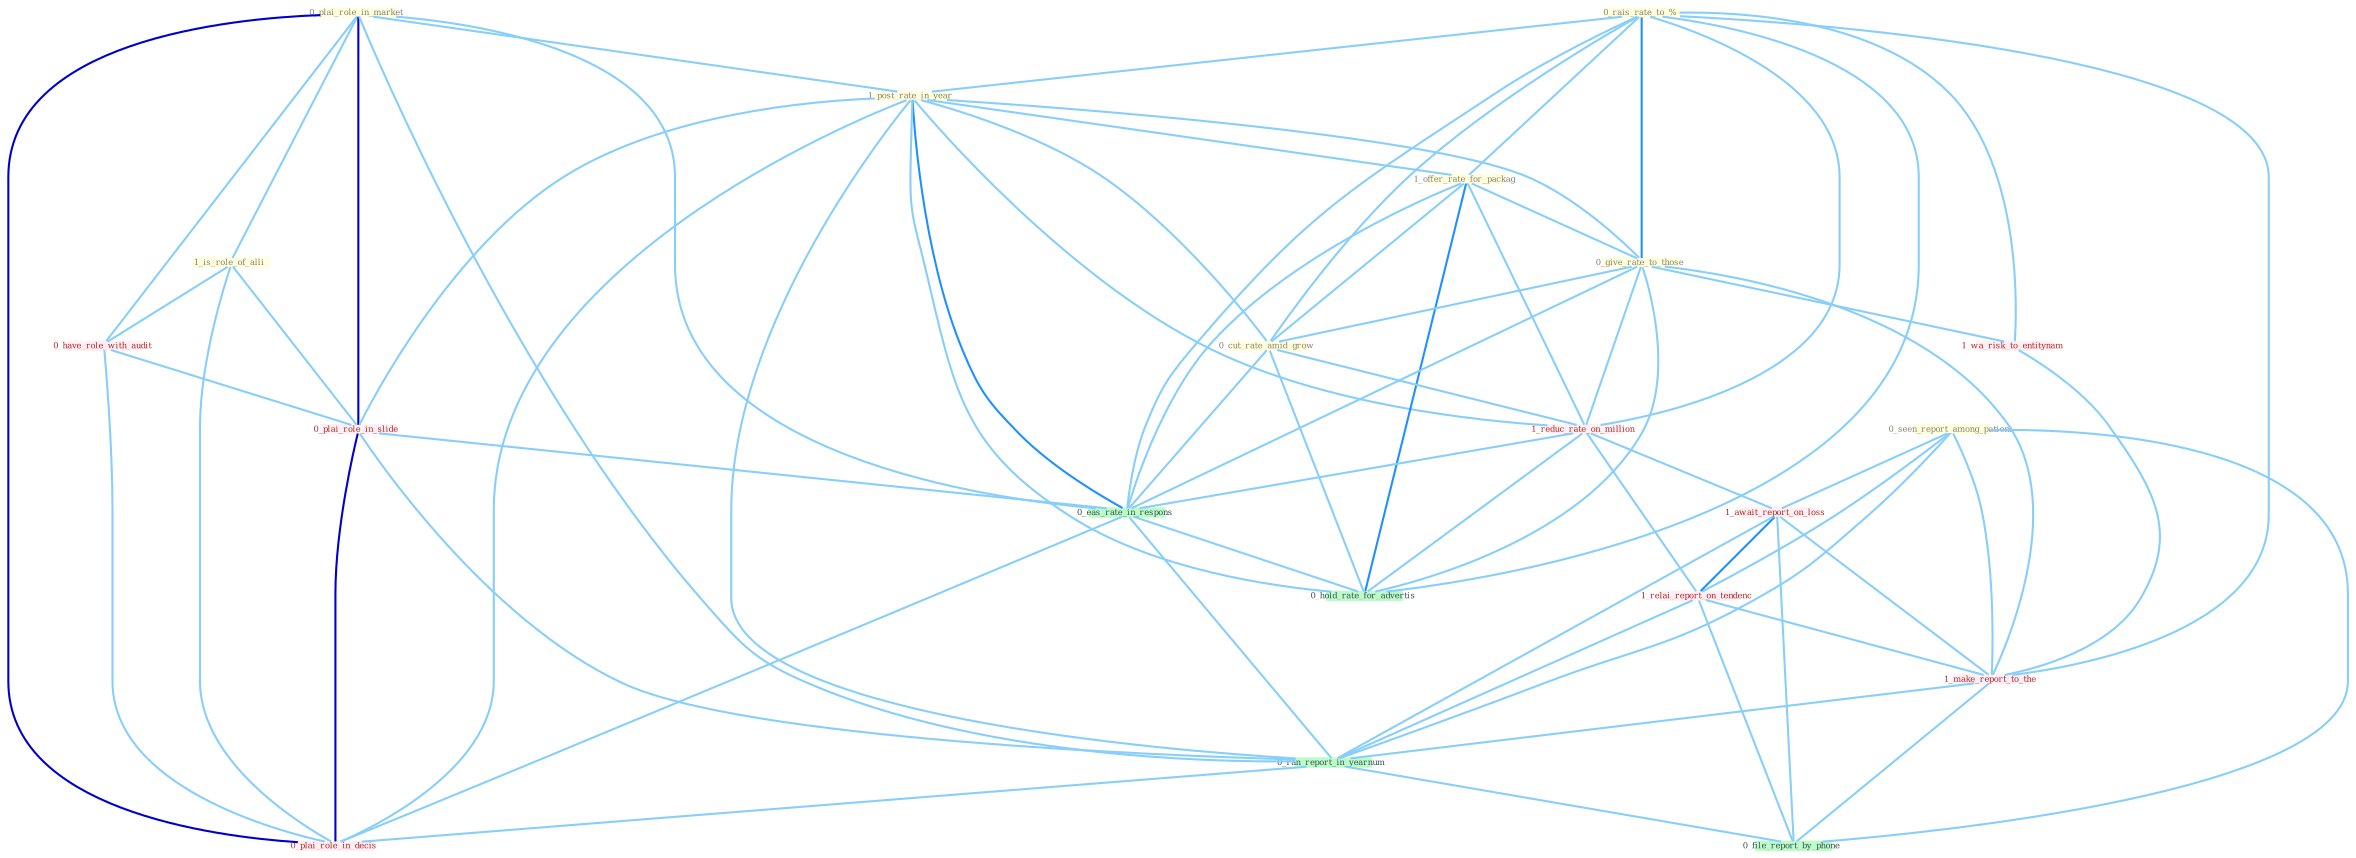 Graph G{ 
    node
    [shape=polygon,style=filled,width=.5,height=.06,color="#BDFCC9",fixedsize=true,fontsize=4,
    fontcolor="#2f4f4f"];
    {node
    [color="#ffffe0", fontcolor="#8b7d6b"] "0_rais_rate_to_% " "0_plai_role_in_market " "1_post_rate_in_year " "0_seen_report_among_patient " "1_offer_rate_for_packag " "1_is_role_of_alli " "0_give_rate_to_those " "0_cut_rate_amid_grow "}
{node [color="#fff0f5", fontcolor="#b22222"] "1_wa_risk_to_entitynam " "0_have_role_with_audit " "1_reduc_rate_on_million " "1_await_report_on_loss " "1_relai_report_on_tendenc " "0_plai_role_in_slide " "1_make_report_to_the " "0_plai_role_in_decis "}
edge [color="#B0E2FF"];

	"0_rais_rate_to_% " -- "1_post_rate_in_year " [w="1", color="#87cefa" ];
	"0_rais_rate_to_% " -- "1_offer_rate_for_packag " [w="1", color="#87cefa" ];
	"0_rais_rate_to_% " -- "0_give_rate_to_those " [w="2", color="#1e90ff" , len=0.8];
	"0_rais_rate_to_% " -- "0_cut_rate_amid_grow " [w="1", color="#87cefa" ];
	"0_rais_rate_to_% " -- "1_wa_risk_to_entitynam " [w="1", color="#87cefa" ];
	"0_rais_rate_to_% " -- "1_reduc_rate_on_million " [w="1", color="#87cefa" ];
	"0_rais_rate_to_% " -- "1_make_report_to_the " [w="1", color="#87cefa" ];
	"0_rais_rate_to_% " -- "0_eas_rate_in_respons " [w="1", color="#87cefa" ];
	"0_rais_rate_to_% " -- "0_hold_rate_for_advertis " [w="1", color="#87cefa" ];
	"0_plai_role_in_market " -- "1_post_rate_in_year " [w="1", color="#87cefa" ];
	"0_plai_role_in_market " -- "1_is_role_of_alli " [w="1", color="#87cefa" ];
	"0_plai_role_in_market " -- "0_have_role_with_audit " [w="1", color="#87cefa" ];
	"0_plai_role_in_market " -- "0_plai_role_in_slide " [w="3", color="#0000cd" , len=0.6];
	"0_plai_role_in_market " -- "0_eas_rate_in_respons " [w="1", color="#87cefa" ];
	"0_plai_role_in_market " -- "0_ran_report_in_yearnum " [w="1", color="#87cefa" ];
	"0_plai_role_in_market " -- "0_plai_role_in_decis " [w="3", color="#0000cd" , len=0.6];
	"1_post_rate_in_year " -- "1_offer_rate_for_packag " [w="1", color="#87cefa" ];
	"1_post_rate_in_year " -- "0_give_rate_to_those " [w="1", color="#87cefa" ];
	"1_post_rate_in_year " -- "0_cut_rate_amid_grow " [w="1", color="#87cefa" ];
	"1_post_rate_in_year " -- "1_reduc_rate_on_million " [w="1", color="#87cefa" ];
	"1_post_rate_in_year " -- "0_plai_role_in_slide " [w="1", color="#87cefa" ];
	"1_post_rate_in_year " -- "0_eas_rate_in_respons " [w="2", color="#1e90ff" , len=0.8];
	"1_post_rate_in_year " -- "0_ran_report_in_yearnum " [w="1", color="#87cefa" ];
	"1_post_rate_in_year " -- "0_plai_role_in_decis " [w="1", color="#87cefa" ];
	"1_post_rate_in_year " -- "0_hold_rate_for_advertis " [w="1", color="#87cefa" ];
	"0_seen_report_among_patient " -- "1_await_report_on_loss " [w="1", color="#87cefa" ];
	"0_seen_report_among_patient " -- "1_relai_report_on_tendenc " [w="1", color="#87cefa" ];
	"0_seen_report_among_patient " -- "1_make_report_to_the " [w="1", color="#87cefa" ];
	"0_seen_report_among_patient " -- "0_ran_report_in_yearnum " [w="1", color="#87cefa" ];
	"0_seen_report_among_patient " -- "0_file_report_by_phone " [w="1", color="#87cefa" ];
	"1_offer_rate_for_packag " -- "0_give_rate_to_those " [w="1", color="#87cefa" ];
	"1_offer_rate_for_packag " -- "0_cut_rate_amid_grow " [w="1", color="#87cefa" ];
	"1_offer_rate_for_packag " -- "1_reduc_rate_on_million " [w="1", color="#87cefa" ];
	"1_offer_rate_for_packag " -- "0_eas_rate_in_respons " [w="1", color="#87cefa" ];
	"1_offer_rate_for_packag " -- "0_hold_rate_for_advertis " [w="2", color="#1e90ff" , len=0.8];
	"1_is_role_of_alli " -- "0_have_role_with_audit " [w="1", color="#87cefa" ];
	"1_is_role_of_alli " -- "0_plai_role_in_slide " [w="1", color="#87cefa" ];
	"1_is_role_of_alli " -- "0_plai_role_in_decis " [w="1", color="#87cefa" ];
	"0_give_rate_to_those " -- "0_cut_rate_amid_grow " [w="1", color="#87cefa" ];
	"0_give_rate_to_those " -- "1_wa_risk_to_entitynam " [w="1", color="#87cefa" ];
	"0_give_rate_to_those " -- "1_reduc_rate_on_million " [w="1", color="#87cefa" ];
	"0_give_rate_to_those " -- "1_make_report_to_the " [w="1", color="#87cefa" ];
	"0_give_rate_to_those " -- "0_eas_rate_in_respons " [w="1", color="#87cefa" ];
	"0_give_rate_to_those " -- "0_hold_rate_for_advertis " [w="1", color="#87cefa" ];
	"0_cut_rate_amid_grow " -- "1_reduc_rate_on_million " [w="1", color="#87cefa" ];
	"0_cut_rate_amid_grow " -- "0_eas_rate_in_respons " [w="1", color="#87cefa" ];
	"0_cut_rate_amid_grow " -- "0_hold_rate_for_advertis " [w="1", color="#87cefa" ];
	"1_wa_risk_to_entitynam " -- "1_make_report_to_the " [w="1", color="#87cefa" ];
	"0_have_role_with_audit " -- "0_plai_role_in_slide " [w="1", color="#87cefa" ];
	"0_have_role_with_audit " -- "0_plai_role_in_decis " [w="1", color="#87cefa" ];
	"1_reduc_rate_on_million " -- "1_await_report_on_loss " [w="1", color="#87cefa" ];
	"1_reduc_rate_on_million " -- "1_relai_report_on_tendenc " [w="1", color="#87cefa" ];
	"1_reduc_rate_on_million " -- "0_eas_rate_in_respons " [w="1", color="#87cefa" ];
	"1_reduc_rate_on_million " -- "0_hold_rate_for_advertis " [w="1", color="#87cefa" ];
	"1_await_report_on_loss " -- "1_relai_report_on_tendenc " [w="2", color="#1e90ff" , len=0.8];
	"1_await_report_on_loss " -- "1_make_report_to_the " [w="1", color="#87cefa" ];
	"1_await_report_on_loss " -- "0_ran_report_in_yearnum " [w="1", color="#87cefa" ];
	"1_await_report_on_loss " -- "0_file_report_by_phone " [w="1", color="#87cefa" ];
	"1_relai_report_on_tendenc " -- "1_make_report_to_the " [w="1", color="#87cefa" ];
	"1_relai_report_on_tendenc " -- "0_ran_report_in_yearnum " [w="1", color="#87cefa" ];
	"1_relai_report_on_tendenc " -- "0_file_report_by_phone " [w="1", color="#87cefa" ];
	"0_plai_role_in_slide " -- "0_eas_rate_in_respons " [w="1", color="#87cefa" ];
	"0_plai_role_in_slide " -- "0_ran_report_in_yearnum " [w="1", color="#87cefa" ];
	"0_plai_role_in_slide " -- "0_plai_role_in_decis " [w="3", color="#0000cd" , len=0.6];
	"1_make_report_to_the " -- "0_ran_report_in_yearnum " [w="1", color="#87cefa" ];
	"1_make_report_to_the " -- "0_file_report_by_phone " [w="1", color="#87cefa" ];
	"0_eas_rate_in_respons " -- "0_ran_report_in_yearnum " [w="1", color="#87cefa" ];
	"0_eas_rate_in_respons " -- "0_plai_role_in_decis " [w="1", color="#87cefa" ];
	"0_eas_rate_in_respons " -- "0_hold_rate_for_advertis " [w="1", color="#87cefa" ];
	"0_ran_report_in_yearnum " -- "0_file_report_by_phone " [w="1", color="#87cefa" ];
	"0_ran_report_in_yearnum " -- "0_plai_role_in_decis " [w="1", color="#87cefa" ];
}